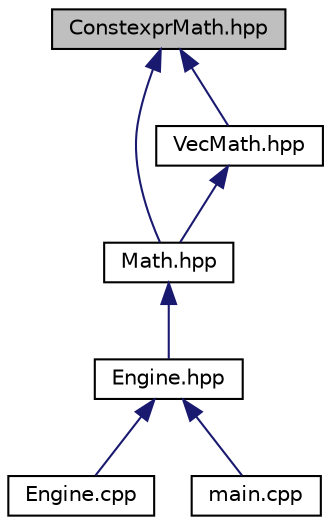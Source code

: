digraph "ConstexprMath.hpp"
{
  edge [fontname="Helvetica",fontsize="10",labelfontname="Helvetica",labelfontsize="10"];
  node [fontname="Helvetica",fontsize="10",shape=record];
  Node3 [label="ConstexprMath.hpp",height=0.2,width=0.4,color="black", fillcolor="grey75", style="filled", fontcolor="black"];
  Node3 -> Node4 [dir="back",color="midnightblue",fontsize="10",style="solid"];
  Node4 [label="Math.hpp",height=0.2,width=0.4,color="black", fillcolor="white", style="filled",URL="$_math_8hpp.html"];
  Node4 -> Node5 [dir="back",color="midnightblue",fontsize="10",style="solid"];
  Node5 [label="Engine.hpp",height=0.2,width=0.4,color="black", fillcolor="white", style="filled",URL="$_engine_8hpp.html"];
  Node5 -> Node6 [dir="back",color="midnightblue",fontsize="10",style="solid"];
  Node6 [label="Engine.cpp",height=0.2,width=0.4,color="black", fillcolor="white", style="filled",URL="$_engine_8cpp.html"];
  Node5 -> Node7 [dir="back",color="midnightblue",fontsize="10",style="solid"];
  Node7 [label="main.cpp",height=0.2,width=0.4,color="black", fillcolor="white", style="filled",URL="$main_8cpp.html"];
  Node3 -> Node8 [dir="back",color="midnightblue",fontsize="10",style="solid"];
  Node8 [label="VecMath.hpp",height=0.2,width=0.4,color="black", fillcolor="white", style="filled",URL="$_vec_math_8hpp.html"];
  Node8 -> Node4 [dir="back",color="midnightblue",fontsize="10",style="solid"];
}
